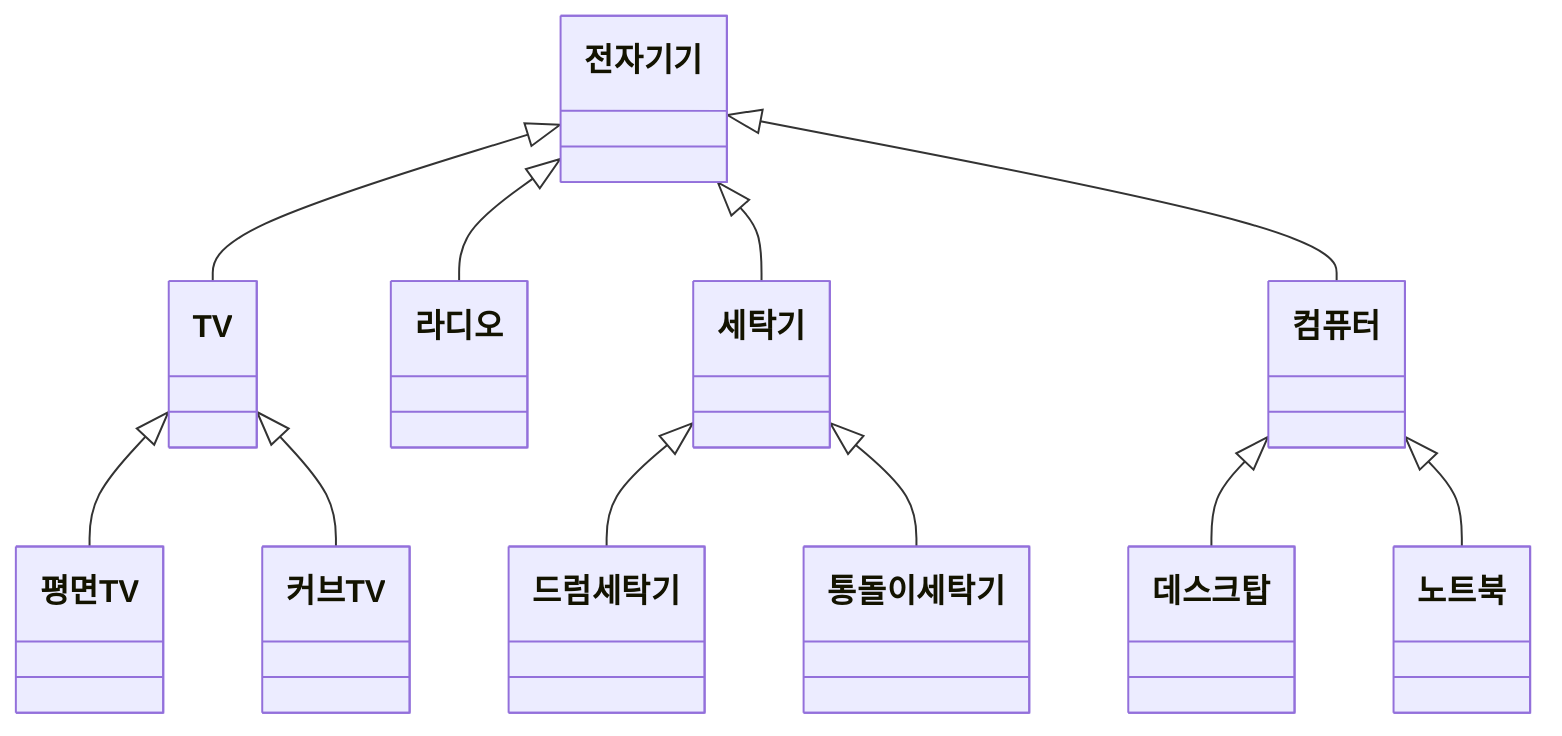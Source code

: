 classDiagram 
    전자기기 <|-- TV
    전자기기 <|-- 라디오
    전자기기 <|-- 세탁기
    전자기기 <|-- 컴퓨터
    TV <|-- 평면TV
    TV <|-- 커브TV
    세탁기 <|-- 드럼세탁기
    세탁기 <|-- 통돌이세탁기
    컴퓨터 <|-- 데스크탑
    컴퓨터 <|-- 노트북